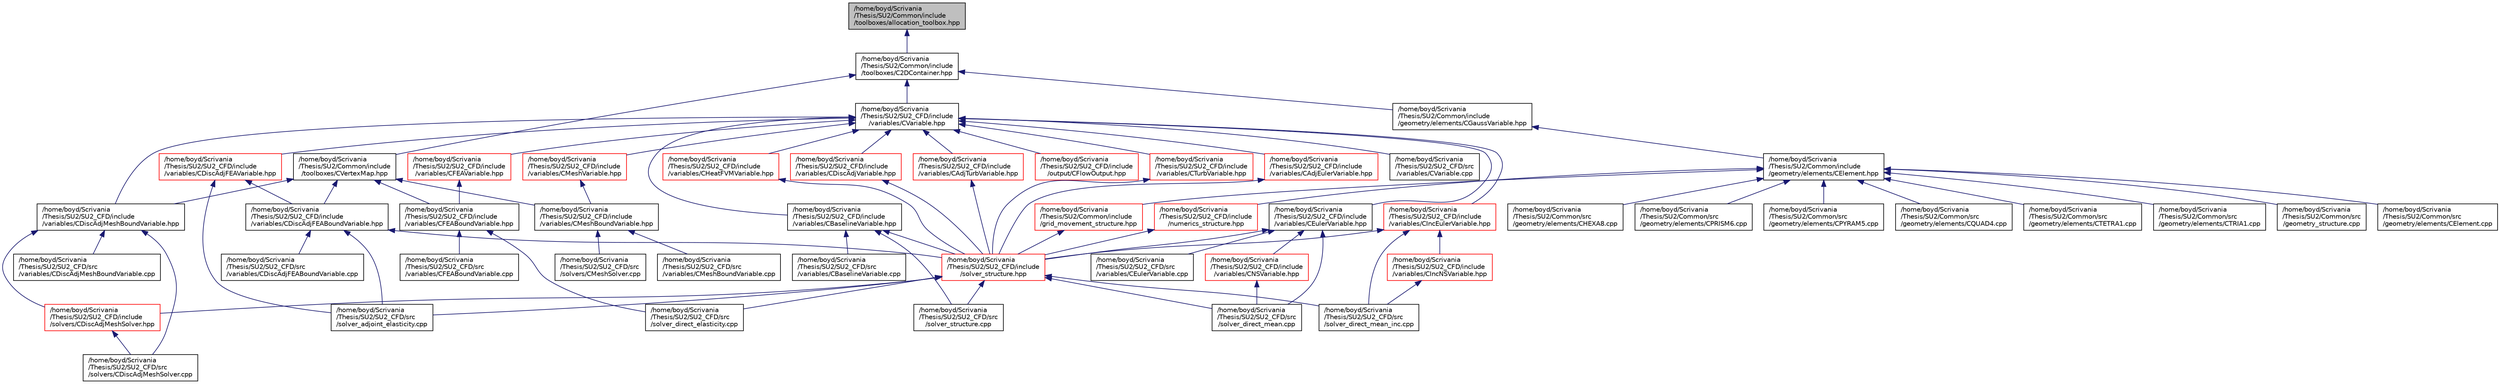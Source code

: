 digraph "/home/boyd/Scrivania/Thesis/SU2/Common/include/toolboxes/allocation_toolbox.hpp"
{
  edge [fontname="Helvetica",fontsize="10",labelfontname="Helvetica",labelfontsize="10"];
  node [fontname="Helvetica",fontsize="10",shape=record];
  Node3 [label="/home/boyd/Scrivania\l/Thesis/SU2/Common/include\l/toolboxes/allocation_toolbox.hpp",height=0.2,width=0.4,color="black", fillcolor="grey75", style="filled", fontcolor="black"];
  Node3 -> Node4 [dir="back",color="midnightblue",fontsize="10",style="solid",fontname="Helvetica"];
  Node4 [label="/home/boyd/Scrivania\l/Thesis/SU2/Common/include\l/toolboxes/C2DContainer.hpp",height=0.2,width=0.4,color="black", fillcolor="white", style="filled",URL="$_c2_d_container_8hpp.html",tooltip="A templated vector/matrix object. "];
  Node4 -> Node5 [dir="back",color="midnightblue",fontsize="10",style="solid",fontname="Helvetica"];
  Node5 [label="/home/boyd/Scrivania\l/Thesis/SU2/Common/include\l/geometry/elements/CGaussVariable.hpp",height=0.2,width=0.4,color="black", fillcolor="white", style="filled",URL="$_c_gauss_variable_8hpp.html",tooltip="Light-weight class to store Gaussian point information. "];
  Node5 -> Node6 [dir="back",color="midnightblue",fontsize="10",style="solid",fontname="Helvetica"];
  Node6 [label="/home/boyd/Scrivania\l/Thesis/SU2/Common/include\l/geometry/elements/CElement.hpp",height=0.2,width=0.4,color="black", fillcolor="white", style="filled",URL="$_c_element_8hpp.html",tooltip="Main header of the Finite Element structure declaring the abstract interface and the available finite..."];
  Node6 -> Node7 [dir="back",color="midnightblue",fontsize="10",style="solid",fontname="Helvetica"];
  Node7 [label="/home/boyd/Scrivania\l/Thesis/SU2/Common/include\l/grid_movement_structure.hpp",height=0.2,width=0.4,color="red", fillcolor="white", style="filled",URL="$grid__movement__structure_8hpp.html",tooltip="Headers of the main subroutines for doing the numerical grid movement (including volumetric movement..."];
  Node7 -> Node9 [dir="back",color="midnightblue",fontsize="10",style="solid",fontname="Helvetica"];
  Node9 [label="/home/boyd/Scrivania\l/Thesis/SU2/SU2_CFD/include\l/solver_structure.hpp",height=0.2,width=0.4,color="red", fillcolor="white", style="filled",URL="$solver__structure_8hpp.html",tooltip="Headers of the main subroutines for solving partial differential equations. The subroutines and funct..."];
  Node9 -> Node50 [dir="back",color="midnightblue",fontsize="10",style="solid",fontname="Helvetica"];
  Node50 [label="/home/boyd/Scrivania\l/Thesis/SU2/SU2_CFD/include\l/solvers/CDiscAdjMeshSolver.hpp",height=0.2,width=0.4,color="red", fillcolor="white", style="filled",URL="$_c_disc_adj_mesh_solver_8hpp.html"];
  Node50 -> Node51 [dir="back",color="midnightblue",fontsize="10",style="solid",fontname="Helvetica"];
  Node51 [label="/home/boyd/Scrivania\l/Thesis/SU2/SU2_CFD/src\l/solvers/CDiscAdjMeshSolver.cpp",height=0.2,width=0.4,color="black", fillcolor="white", style="filled",URL="$_c_disc_adj_mesh_solver_8cpp.html",tooltip="Main subroutines for solving the discrete adjoint mesh problem. "];
  Node9 -> Node71 [dir="back",color="midnightblue",fontsize="10",style="solid",fontname="Helvetica"];
  Node71 [label="/home/boyd/Scrivania\l/Thesis/SU2/SU2_CFD/src\l/solver_adjoint_elasticity.cpp",height=0.2,width=0.4,color="black", fillcolor="white", style="filled",URL="$solver__adjoint__elasticity_8cpp.html",tooltip="Main subroutines for solving adjoint FEM elasticity problems. "];
  Node9 -> Node74 [dir="back",color="midnightblue",fontsize="10",style="solid",fontname="Helvetica"];
  Node74 [label="/home/boyd/Scrivania\l/Thesis/SU2/SU2_CFD/src\l/solver_direct_elasticity.cpp",height=0.2,width=0.4,color="black", fillcolor="white", style="filled",URL="$solver__direct__elasticity_8cpp.html",tooltip="Main subroutines for solving direct FEM elasticity problems. "];
  Node9 -> Node76 [dir="back",color="midnightblue",fontsize="10",style="solid",fontname="Helvetica"];
  Node76 [label="/home/boyd/Scrivania\l/Thesis/SU2/SU2_CFD/src\l/solver_direct_mean.cpp",height=0.2,width=0.4,color="black", fillcolor="white", style="filled",URL="$solver__direct__mean_8cpp.html"];
  Node9 -> Node78 [dir="back",color="midnightblue",fontsize="10",style="solid",fontname="Helvetica"];
  Node78 [label="/home/boyd/Scrivania\l/Thesis/SU2/SU2_CFD/src\l/solver_direct_mean_inc.cpp",height=0.2,width=0.4,color="black", fillcolor="white", style="filled",URL="$solver__direct__mean__inc_8cpp.html"];
  Node9 -> Node81 [dir="back",color="midnightblue",fontsize="10",style="solid",fontname="Helvetica"];
  Node81 [label="/home/boyd/Scrivania\l/Thesis/SU2/SU2_CFD/src\l/solver_structure.cpp",height=0.2,width=0.4,color="black", fillcolor="white", style="filled",URL="$solver__structure_8cpp.html",tooltip="Main subroutines for solving primal and adjoint problems. "];
  Node6 -> Node91 [dir="back",color="midnightblue",fontsize="10",style="solid",fontname="Helvetica"];
  Node91 [label="/home/boyd/Scrivania\l/Thesis/SU2/Common/src\l/geometry/elements/CElement.cpp",height=0.2,width=0.4,color="black", fillcolor="white", style="filled",URL="$_c_element_8cpp.html",tooltip="Definition of the Finite Element structure (elements) "];
  Node6 -> Node92 [dir="back",color="midnightblue",fontsize="10",style="solid",fontname="Helvetica"];
  Node92 [label="/home/boyd/Scrivania\l/Thesis/SU2/Common/src\l/geometry/elements/CHEXA8.cpp",height=0.2,width=0.4,color="black", fillcolor="white", style="filled",URL="$_c_h_e_x_a8_8cpp.html",tooltip="Definition of 8-node hexa element with 8 Gauss points. "];
  Node6 -> Node93 [dir="back",color="midnightblue",fontsize="10",style="solid",fontname="Helvetica"];
  Node93 [label="/home/boyd/Scrivania\l/Thesis/SU2/Common/src\l/geometry/elements/CPRISM6.cpp",height=0.2,width=0.4,color="black", fillcolor="white", style="filled",URL="$_c_p_r_i_s_m6_8cpp.html",tooltip="Definition of the 6-node triangular prism element with 6 Gauss points. "];
  Node6 -> Node94 [dir="back",color="midnightblue",fontsize="10",style="solid",fontname="Helvetica"];
  Node94 [label="/home/boyd/Scrivania\l/Thesis/SU2/Common/src\l/geometry/elements/CPYRAM5.cpp",height=0.2,width=0.4,color="black", fillcolor="white", style="filled",URL="$_c_p_y_r_a_m5_8cpp.html",tooltip="Definition of 5-node pyramid element with 5 Gauss points. "];
  Node6 -> Node95 [dir="back",color="midnightblue",fontsize="10",style="solid",fontname="Helvetica"];
  Node95 [label="/home/boyd/Scrivania\l/Thesis/SU2/Common/src\l/geometry/elements/CQUAD4.cpp",height=0.2,width=0.4,color="black", fillcolor="white", style="filled",URL="$_c_q_u_a_d4_8cpp.html",tooltip="Definition of the 4-node quadrilateral element with 4 Gauss points. "];
  Node6 -> Node96 [dir="back",color="midnightblue",fontsize="10",style="solid",fontname="Helvetica"];
  Node96 [label="/home/boyd/Scrivania\l/Thesis/SU2/Common/src\l/geometry/elements/CTETRA1.cpp",height=0.2,width=0.4,color="black", fillcolor="white", style="filled",URL="$_c_t_e_t_r_a1_8cpp.html",tooltip="Definition of 4-node tetra element with 1 Gauss point. "];
  Node6 -> Node97 [dir="back",color="midnightblue",fontsize="10",style="solid",fontname="Helvetica"];
  Node97 [label="/home/boyd/Scrivania\l/Thesis/SU2/Common/src\l/geometry/elements/CTRIA1.cpp",height=0.2,width=0.4,color="black", fillcolor="white", style="filled",URL="$_c_t_r_i_a1_8cpp.html",tooltip="Definition of the 3-node triangular element with one Gauss point. "];
  Node6 -> Node98 [dir="back",color="midnightblue",fontsize="10",style="solid",fontname="Helvetica"];
  Node98 [label="/home/boyd/Scrivania\l/Thesis/SU2/Common/src\l/geometry_structure.cpp",height=0.2,width=0.4,color="black", fillcolor="white", style="filled",URL="$geometry__structure_8cpp.html",tooltip="Main subroutines for creating the primal grid and multigrid structure. "];
  Node6 -> Node99 [dir="back",color="midnightblue",fontsize="10",style="solid",fontname="Helvetica"];
  Node99 [label="/home/boyd/Scrivania\l/Thesis/SU2/SU2_CFD/include\l/numerics_structure.hpp",height=0.2,width=0.4,color="red", fillcolor="white", style="filled",URL="$numerics__structure_8hpp.html",tooltip="Headers of the main subroutines for the dumerical definition of the problem. The subroutines and func..."];
  Node99 -> Node9 [dir="back",color="midnightblue",fontsize="10",style="solid",fontname="Helvetica"];
  Node4 -> Node125 [dir="back",color="midnightblue",fontsize="10",style="solid",fontname="Helvetica"];
  Node125 [label="/home/boyd/Scrivania\l/Thesis/SU2/Common/include\l/toolboxes/CVertexMap.hpp",height=0.2,width=0.4,color="black", fillcolor="white", style="filled",URL="$_c_vertex_map_8hpp.html",tooltip="An index to index lookup vector. "];
  Node125 -> Node126 [dir="back",color="midnightblue",fontsize="10",style="solid",fontname="Helvetica"];
  Node126 [label="/home/boyd/Scrivania\l/Thesis/SU2/SU2_CFD/include\l/variables/CDiscAdjFEABoundVariable.hpp",height=0.2,width=0.4,color="black", fillcolor="white", style="filled",URL="$_c_disc_adj_f_e_a_bound_variable_8hpp.html",tooltip="Main class for defining the variables of the adjoint FEA solver at the boundary. "];
  Node126 -> Node9 [dir="back",color="midnightblue",fontsize="10",style="solid",fontname="Helvetica"];
  Node126 -> Node71 [dir="back",color="midnightblue",fontsize="10",style="solid",fontname="Helvetica"];
  Node126 -> Node127 [dir="back",color="midnightblue",fontsize="10",style="solid",fontname="Helvetica"];
  Node127 [label="/home/boyd/Scrivania\l/Thesis/SU2/SU2_CFD/src\l/variables/CDiscAdjFEABoundVariable.cpp",height=0.2,width=0.4,color="black", fillcolor="white", style="filled",URL="$_c_disc_adj_f_e_a_bound_variable_8cpp.html"];
  Node125 -> Node128 [dir="back",color="midnightblue",fontsize="10",style="solid",fontname="Helvetica"];
  Node128 [label="/home/boyd/Scrivania\l/Thesis/SU2/SU2_CFD/include\l/variables/CDiscAdjMeshBoundVariable.hpp",height=0.2,width=0.4,color="black", fillcolor="white", style="filled",URL="$_c_disc_adj_mesh_bound_variable_8hpp.html"];
  Node128 -> Node50 [dir="back",color="midnightblue",fontsize="10",style="solid",fontname="Helvetica"];
  Node128 -> Node51 [dir="back",color="midnightblue",fontsize="10",style="solid",fontname="Helvetica"];
  Node128 -> Node129 [dir="back",color="midnightblue",fontsize="10",style="solid",fontname="Helvetica"];
  Node129 [label="/home/boyd/Scrivania\l/Thesis/SU2/SU2_CFD/src\l/variables/CDiscAdjMeshBoundVariable.cpp",height=0.2,width=0.4,color="black", fillcolor="white", style="filled",URL="$_c_disc_adj_mesh_bound_variable_8cpp.html"];
  Node125 -> Node130 [dir="back",color="midnightblue",fontsize="10",style="solid",fontname="Helvetica"];
  Node130 [label="/home/boyd/Scrivania\l/Thesis/SU2/SU2_CFD/include\l/variables/CFEABoundVariable.hpp",height=0.2,width=0.4,color="black", fillcolor="white", style="filled",URL="$_c_f_e_a_bound_variable_8hpp.html",tooltip="Class for defining the variables on the FEA boundaries for FSI applications. "];
  Node130 -> Node74 [dir="back",color="midnightblue",fontsize="10",style="solid",fontname="Helvetica"];
  Node130 -> Node131 [dir="back",color="midnightblue",fontsize="10",style="solid",fontname="Helvetica"];
  Node131 [label="/home/boyd/Scrivania\l/Thesis/SU2/SU2_CFD/src\l/variables/CFEABoundVariable.cpp",height=0.2,width=0.4,color="black", fillcolor="white", style="filled",URL="$_c_f_e_a_bound_variable_8cpp.html",tooltip="Definition of the variables for FEM elastic structural problems. "];
  Node125 -> Node132 [dir="back",color="midnightblue",fontsize="10",style="solid",fontname="Helvetica"];
  Node132 [label="/home/boyd/Scrivania\l/Thesis/SU2/SU2_CFD/include\l/variables/CMeshBoundVariable.hpp",height=0.2,width=0.4,color="black", fillcolor="white", style="filled",URL="$_c_mesh_bound_variable_8hpp.html",tooltip="Declaration and inlines of the class to define the variables of the mesh movement at the moving bound..."];
  Node132 -> Node53 [dir="back",color="midnightblue",fontsize="10",style="solid",fontname="Helvetica"];
  Node53 [label="/home/boyd/Scrivania\l/Thesis/SU2/SU2_CFD/src\l/solvers/CMeshSolver.cpp",height=0.2,width=0.4,color="black", fillcolor="white", style="filled",URL="$_c_mesh_solver_8cpp.html",tooltip="Main subroutines to solve moving meshes using a pseudo-linear elastic approach. "];
  Node132 -> Node133 [dir="back",color="midnightblue",fontsize="10",style="solid",fontname="Helvetica"];
  Node133 [label="/home/boyd/Scrivania\l/Thesis/SU2/SU2_CFD/src\l/variables/CMeshBoundVariable.cpp",height=0.2,width=0.4,color="black", fillcolor="white", style="filled",URL="$_c_mesh_bound_variable_8cpp.html",tooltip="Definition of the boundary variables for mesh motion using a pseudo-elastic approach. "];
  Node4 -> Node134 [dir="back",color="midnightblue",fontsize="10",style="solid",fontname="Helvetica"];
  Node134 [label="/home/boyd/Scrivania\l/Thesis/SU2/SU2_CFD/include\l/variables/CVariable.hpp",height=0.2,width=0.4,color="black", fillcolor="white", style="filled",URL="$_c_variable_8hpp.html",tooltip="Declaration and inlines of the parent class for defining problem variables, function definitions in f..."];
  Node134 -> Node135 [dir="back",color="midnightblue",fontsize="10",style="solid",fontname="Helvetica"];
  Node135 [label="/home/boyd/Scrivania\l/Thesis/SU2/SU2_CFD/include\l/variables/CBaselineVariable.hpp",height=0.2,width=0.4,color="black", fillcolor="white", style="filled",URL="$_c_baseline_variable_8hpp.html",tooltip="Main class for defining the variables of a baseline solution from a restart file (for output)..."];
  Node135 -> Node9 [dir="back",color="midnightblue",fontsize="10",style="solid",fontname="Helvetica"];
  Node135 -> Node81 [dir="back",color="midnightblue",fontsize="10",style="solid",fontname="Helvetica"];
  Node135 -> Node136 [dir="back",color="midnightblue",fontsize="10",style="solid",fontname="Helvetica"];
  Node136 [label="/home/boyd/Scrivania\l/Thesis/SU2/SU2_CFD/src\l/variables/CBaselineVariable.cpp",height=0.2,width=0.4,color="black", fillcolor="white", style="filled",URL="$_c_baseline_variable_8cpp.html",tooltip="Definition of the solution fields. "];
  Node134 -> Node137 [dir="back",color="midnightblue",fontsize="10",style="solid",fontname="Helvetica"];
  Node137 [label="/home/boyd/Scrivania\l/Thesis/SU2/SU2_CFD/include\l/variables/CEulerVariable.hpp",height=0.2,width=0.4,color="black", fillcolor="white", style="filled",URL="$_c_euler_variable_8hpp.html",tooltip="Class for defining the variables of the compressible Euler solver. "];
  Node137 -> Node9 [dir="back",color="midnightblue",fontsize="10",style="solid",fontname="Helvetica"];
  Node137 -> Node138 [dir="back",color="midnightblue",fontsize="10",style="solid",fontname="Helvetica"];
  Node138 [label="/home/boyd/Scrivania\l/Thesis/SU2/SU2_CFD/include\l/variables/CNSVariable.hpp",height=0.2,width=0.4,color="red", fillcolor="white", style="filled",URL="$_c_n_s_variable_8hpp.html",tooltip="Class for defining the variables of the compressible Navier-Stokes solver. "];
  Node138 -> Node76 [dir="back",color="midnightblue",fontsize="10",style="solid",fontname="Helvetica"];
  Node137 -> Node76 [dir="back",color="midnightblue",fontsize="10",style="solid",fontname="Helvetica"];
  Node137 -> Node140 [dir="back",color="midnightblue",fontsize="10",style="solid",fontname="Helvetica"];
  Node140 [label="/home/boyd/Scrivania\l/Thesis/SU2/SU2_CFD/src\l/variables/CEulerVariable.cpp",height=0.2,width=0.4,color="black", fillcolor="white", style="filled",URL="$_c_euler_variable_8cpp.html",tooltip="Definition of the solution fields. "];
  Node134 -> Node141 [dir="back",color="midnightblue",fontsize="10",style="solid",fontname="Helvetica"];
  Node141 [label="/home/boyd/Scrivania\l/Thesis/SU2/SU2_CFD/include\l/variables/CIncEulerVariable.hpp",height=0.2,width=0.4,color="red", fillcolor="white", style="filled",URL="$_c_inc_euler_variable_8hpp.html",tooltip="Class for defining the variables of the incompressible Euler solver. "];
  Node141 -> Node9 [dir="back",color="midnightblue",fontsize="10",style="solid",fontname="Helvetica"];
  Node141 -> Node142 [dir="back",color="midnightblue",fontsize="10",style="solid",fontname="Helvetica"];
  Node142 [label="/home/boyd/Scrivania\l/Thesis/SU2/SU2_CFD/include\l/variables/CIncNSVariable.hpp",height=0.2,width=0.4,color="red", fillcolor="white", style="filled",URL="$_c_inc_n_s_variable_8hpp.html",tooltip="Class for defining the variables of the incompressible Navier-Stokes solver. "];
  Node142 -> Node78 [dir="back",color="midnightblue",fontsize="10",style="solid",fontname="Helvetica"];
  Node141 -> Node78 [dir="back",color="midnightblue",fontsize="10",style="solid",fontname="Helvetica"];
  Node134 -> Node145 [dir="back",color="midnightblue",fontsize="10",style="solid",fontname="Helvetica"];
  Node145 [label="/home/boyd/Scrivania\l/Thesis/SU2/SU2_CFD/include\l/variables/CTurbVariable.hpp",height=0.2,width=0.4,color="red", fillcolor="white", style="filled",URL="$_c_turb_variable_8hpp.html",tooltip="Base class for defining the variables of the turbulence model. "];
  Node145 -> Node9 [dir="back",color="midnightblue",fontsize="10",style="solid",fontname="Helvetica"];
  Node134 -> Node153 [dir="back",color="midnightblue",fontsize="10",style="solid",fontname="Helvetica"];
  Node153 [label="/home/boyd/Scrivania\l/Thesis/SU2/SU2_CFD/include\l/variables/CAdjEulerVariable.hpp",height=0.2,width=0.4,color="red", fillcolor="white", style="filled",URL="$_c_adj_euler_variable_8hpp.html",tooltip="Main class for defining the variables of the adjoint Euler solver. "];
  Node153 -> Node9 [dir="back",color="midnightblue",fontsize="10",style="solid",fontname="Helvetica"];
  Node134 -> Node157 [dir="back",color="midnightblue",fontsize="10",style="solid",fontname="Helvetica"];
  Node157 [label="/home/boyd/Scrivania\l/Thesis/SU2/SU2_CFD/include\l/variables/CAdjTurbVariable.hpp",height=0.2,width=0.4,color="red", fillcolor="white", style="filled",URL="$_c_adj_turb_variable_8hpp.html",tooltip="Main class for defining the variables of the adjoint turbulence model. "];
  Node157 -> Node9 [dir="back",color="midnightblue",fontsize="10",style="solid",fontname="Helvetica"];
  Node134 -> Node159 [dir="back",color="midnightblue",fontsize="10",style="solid",fontname="Helvetica"];
  Node159 [label="/home/boyd/Scrivania\l/Thesis/SU2/SU2_CFD/include\l/variables/CHeatFVMVariable.hpp",height=0.2,width=0.4,color="red", fillcolor="white", style="filled",URL="$_c_heat_f_v_m_variable_8hpp.html",tooltip="Class for defining the variables of the finite-volume heat equation solver. "];
  Node159 -> Node9 [dir="back",color="midnightblue",fontsize="10",style="solid",fontname="Helvetica"];
  Node134 -> Node161 [dir="back",color="midnightblue",fontsize="10",style="solid",fontname="Helvetica"];
  Node161 [label="/home/boyd/Scrivania\l/Thesis/SU2/SU2_CFD/include\l/variables/CDiscAdjVariable.hpp",height=0.2,width=0.4,color="red", fillcolor="white", style="filled",URL="$_c_disc_adj_variable_8hpp.html",tooltip="Main class for defining the variables of the adjoint solver. "];
  Node161 -> Node9 [dir="back",color="midnightblue",fontsize="10",style="solid",fontname="Helvetica"];
  Node134 -> Node163 [dir="back",color="midnightblue",fontsize="10",style="solid",fontname="Helvetica"];
  Node163 [label="/home/boyd/Scrivania\l/Thesis/SU2/SU2_CFD/include\l/variables/CDiscAdjFEAVariable.hpp",height=0.2,width=0.4,color="red", fillcolor="white", style="filled",URL="$_c_disc_adj_f_e_a_variable_8hpp.html",tooltip="Main class for defining the variables of the adjoint FEA solver. "];
  Node163 -> Node126 [dir="back",color="midnightblue",fontsize="10",style="solid",fontname="Helvetica"];
  Node163 -> Node71 [dir="back",color="midnightblue",fontsize="10",style="solid",fontname="Helvetica"];
  Node134 -> Node128 [dir="back",color="midnightblue",fontsize="10",style="solid",fontname="Helvetica"];
  Node134 -> Node165 [dir="back",color="midnightblue",fontsize="10",style="solid",fontname="Helvetica"];
  Node165 [label="/home/boyd/Scrivania\l/Thesis/SU2/SU2_CFD/include\l/output/CFlowOutput.hpp",height=0.2,width=0.4,color="red", fillcolor="white", style="filled",URL="$_c_flow_output_8hpp.html",tooltip="Headers of the flow output. "];
  Node134 -> Node169 [dir="back",color="midnightblue",fontsize="10",style="solid",fontname="Helvetica"];
  Node169 [label="/home/boyd/Scrivania\l/Thesis/SU2/SU2_CFD/include\l/variables/CFEAVariable.hpp",height=0.2,width=0.4,color="red", fillcolor="white", style="filled",URL="$_c_f_e_a_variable_8hpp.html",tooltip="Class for defining the variables of the FEM structural problem. "];
  Node169 -> Node130 [dir="back",color="midnightblue",fontsize="10",style="solid",fontname="Helvetica"];
  Node134 -> Node171 [dir="back",color="midnightblue",fontsize="10",style="solid",fontname="Helvetica"];
  Node171 [label="/home/boyd/Scrivania\l/Thesis/SU2/SU2_CFD/include\l/variables/CMeshVariable.hpp",height=0.2,width=0.4,color="red", fillcolor="white", style="filled",URL="$_c_mesh_variable_8hpp.html",tooltip="Declaration and inlines of the class to define the variables of the mesh movement. "];
  Node171 -> Node132 [dir="back",color="midnightblue",fontsize="10",style="solid",fontname="Helvetica"];
  Node134 -> Node173 [dir="back",color="midnightblue",fontsize="10",style="solid",fontname="Helvetica"];
  Node173 [label="/home/boyd/Scrivania\l/Thesis/SU2/SU2_CFD/src\l/variables/CVariable.cpp",height=0.2,width=0.4,color="black", fillcolor="white", style="filled",URL="$_c_variable_8cpp.html",tooltip="Definition of the solution fields. "];
}
